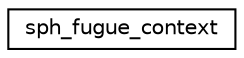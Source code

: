 digraph "Graphical Class Hierarchy"
{
 // LATEX_PDF_SIZE
  edge [fontname="Helvetica",fontsize="10",labelfontname="Helvetica",labelfontsize="10"];
  node [fontname="Helvetica",fontsize="10",shape=record];
  rankdir="LR";
  Node0 [label="sph_fugue_context",height=0.2,width=0.4,color="black", fillcolor="white", style="filled",URL="$structsph__fugue__context.html",tooltip=" "];
}
